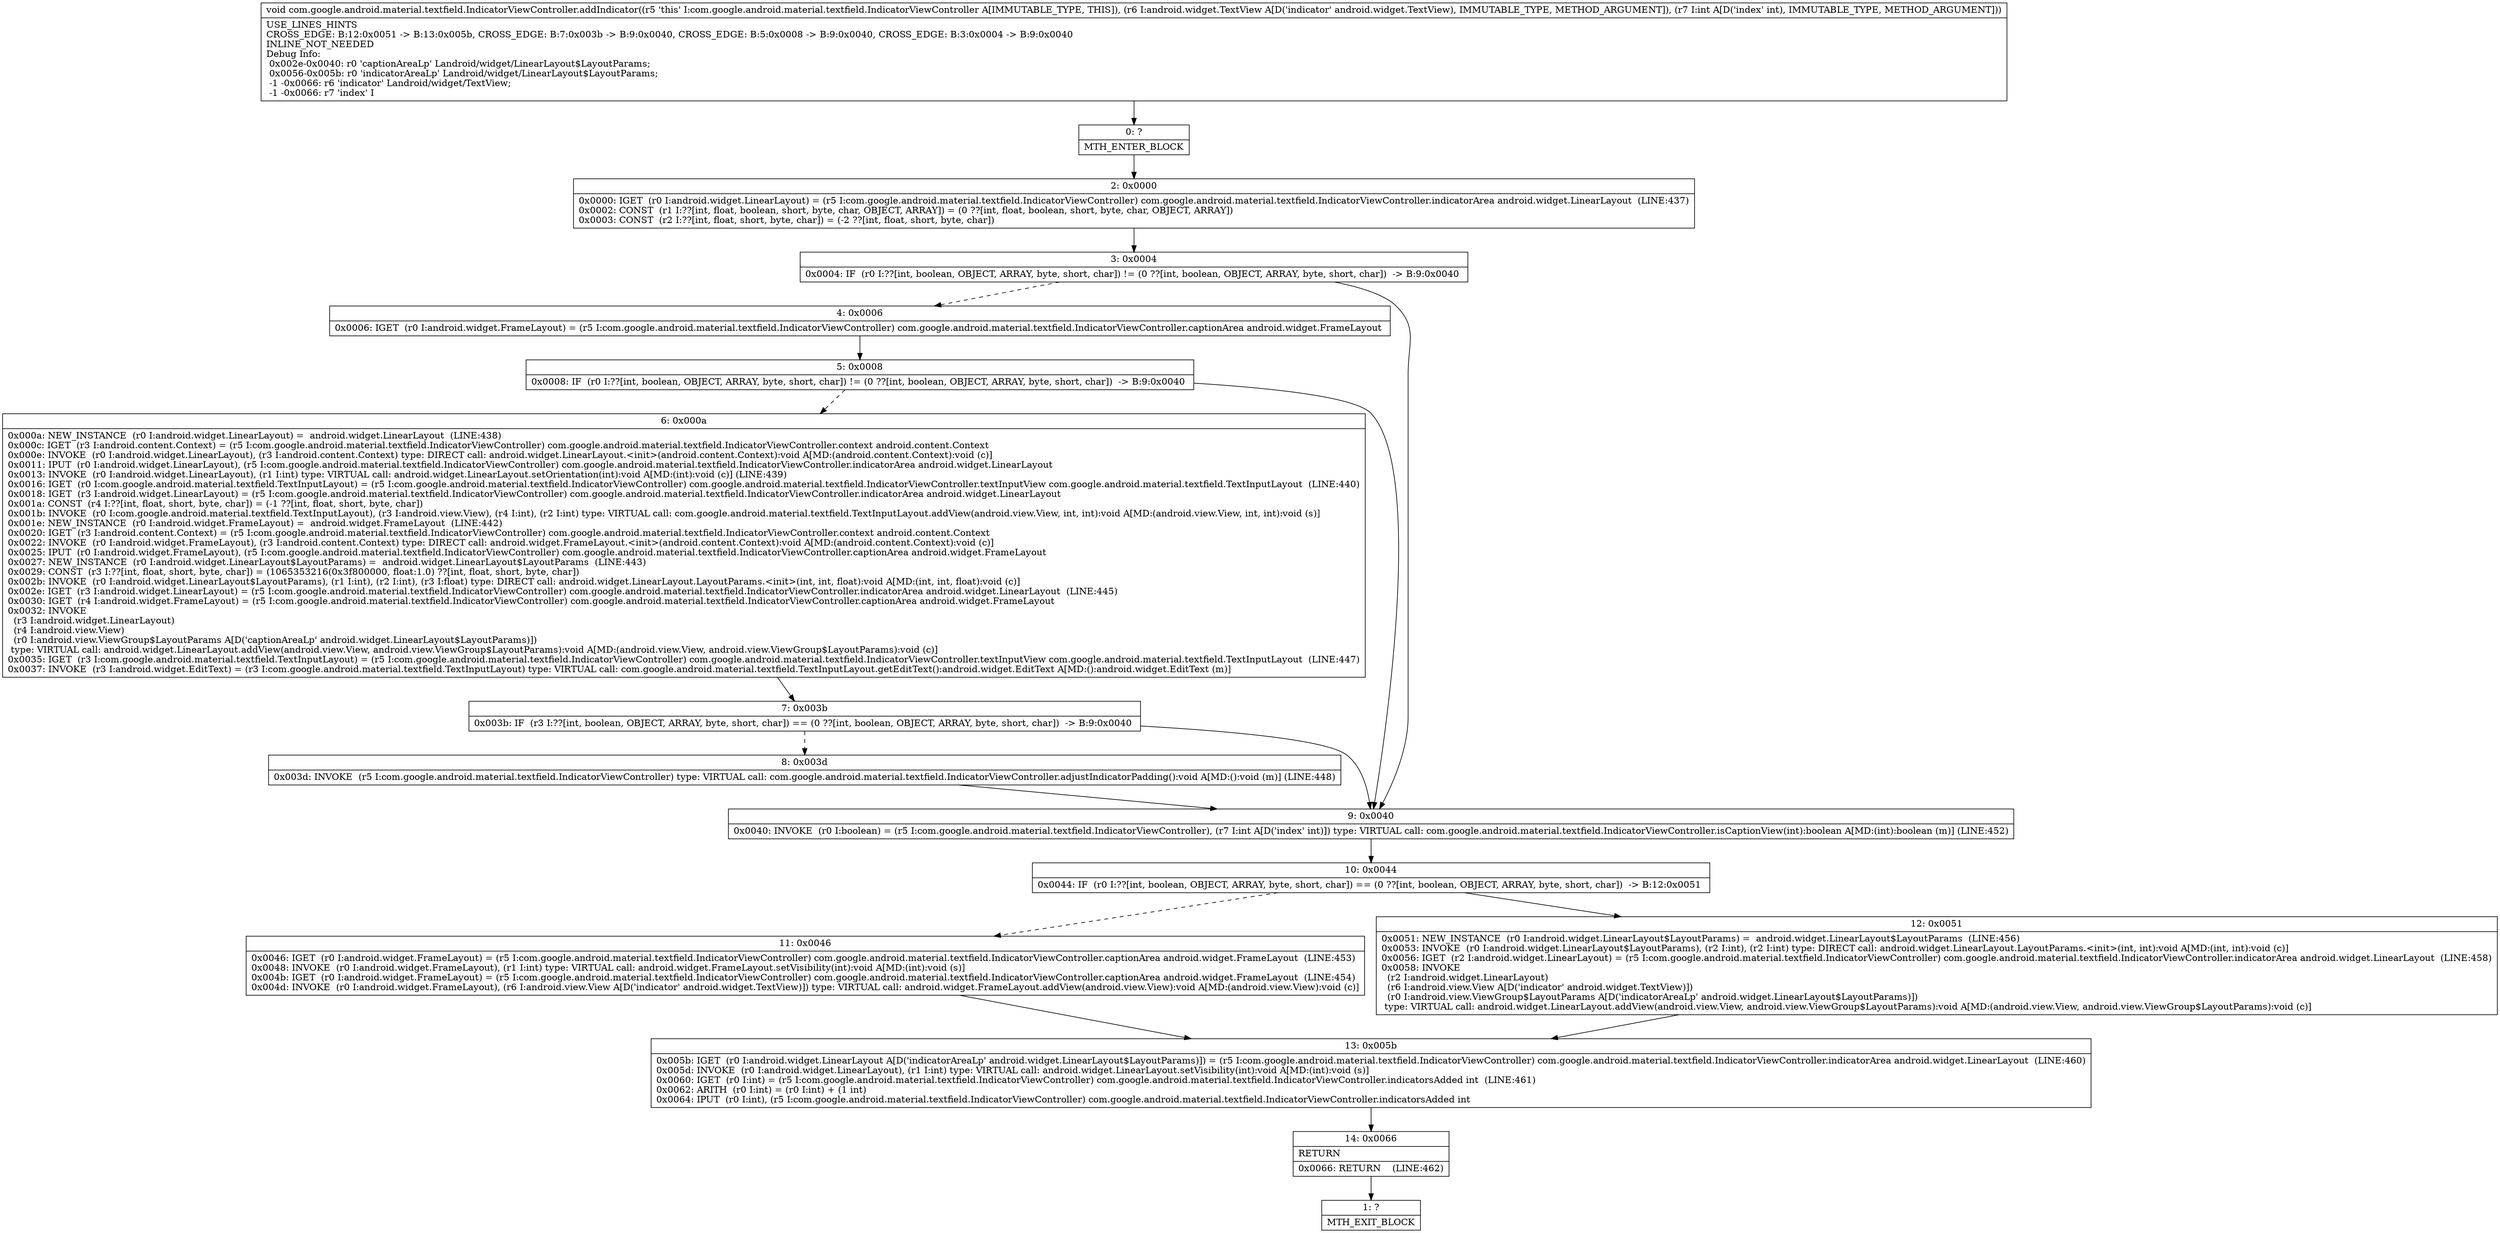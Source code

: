 digraph "CFG forcom.google.android.material.textfield.IndicatorViewController.addIndicator(Landroid\/widget\/TextView;I)V" {
Node_0 [shape=record,label="{0\:\ ?|MTH_ENTER_BLOCK\l}"];
Node_2 [shape=record,label="{2\:\ 0x0000|0x0000: IGET  (r0 I:android.widget.LinearLayout) = (r5 I:com.google.android.material.textfield.IndicatorViewController) com.google.android.material.textfield.IndicatorViewController.indicatorArea android.widget.LinearLayout  (LINE:437)\l0x0002: CONST  (r1 I:??[int, float, boolean, short, byte, char, OBJECT, ARRAY]) = (0 ??[int, float, boolean, short, byte, char, OBJECT, ARRAY]) \l0x0003: CONST  (r2 I:??[int, float, short, byte, char]) = (\-2 ??[int, float, short, byte, char]) \l}"];
Node_3 [shape=record,label="{3\:\ 0x0004|0x0004: IF  (r0 I:??[int, boolean, OBJECT, ARRAY, byte, short, char]) != (0 ??[int, boolean, OBJECT, ARRAY, byte, short, char])  \-\> B:9:0x0040 \l}"];
Node_4 [shape=record,label="{4\:\ 0x0006|0x0006: IGET  (r0 I:android.widget.FrameLayout) = (r5 I:com.google.android.material.textfield.IndicatorViewController) com.google.android.material.textfield.IndicatorViewController.captionArea android.widget.FrameLayout \l}"];
Node_5 [shape=record,label="{5\:\ 0x0008|0x0008: IF  (r0 I:??[int, boolean, OBJECT, ARRAY, byte, short, char]) != (0 ??[int, boolean, OBJECT, ARRAY, byte, short, char])  \-\> B:9:0x0040 \l}"];
Node_6 [shape=record,label="{6\:\ 0x000a|0x000a: NEW_INSTANCE  (r0 I:android.widget.LinearLayout) =  android.widget.LinearLayout  (LINE:438)\l0x000c: IGET  (r3 I:android.content.Context) = (r5 I:com.google.android.material.textfield.IndicatorViewController) com.google.android.material.textfield.IndicatorViewController.context android.content.Context \l0x000e: INVOKE  (r0 I:android.widget.LinearLayout), (r3 I:android.content.Context) type: DIRECT call: android.widget.LinearLayout.\<init\>(android.content.Context):void A[MD:(android.content.Context):void (c)]\l0x0011: IPUT  (r0 I:android.widget.LinearLayout), (r5 I:com.google.android.material.textfield.IndicatorViewController) com.google.android.material.textfield.IndicatorViewController.indicatorArea android.widget.LinearLayout \l0x0013: INVOKE  (r0 I:android.widget.LinearLayout), (r1 I:int) type: VIRTUAL call: android.widget.LinearLayout.setOrientation(int):void A[MD:(int):void (c)] (LINE:439)\l0x0016: IGET  (r0 I:com.google.android.material.textfield.TextInputLayout) = (r5 I:com.google.android.material.textfield.IndicatorViewController) com.google.android.material.textfield.IndicatorViewController.textInputView com.google.android.material.textfield.TextInputLayout  (LINE:440)\l0x0018: IGET  (r3 I:android.widget.LinearLayout) = (r5 I:com.google.android.material.textfield.IndicatorViewController) com.google.android.material.textfield.IndicatorViewController.indicatorArea android.widget.LinearLayout \l0x001a: CONST  (r4 I:??[int, float, short, byte, char]) = (\-1 ??[int, float, short, byte, char]) \l0x001b: INVOKE  (r0 I:com.google.android.material.textfield.TextInputLayout), (r3 I:android.view.View), (r4 I:int), (r2 I:int) type: VIRTUAL call: com.google.android.material.textfield.TextInputLayout.addView(android.view.View, int, int):void A[MD:(android.view.View, int, int):void (s)]\l0x001e: NEW_INSTANCE  (r0 I:android.widget.FrameLayout) =  android.widget.FrameLayout  (LINE:442)\l0x0020: IGET  (r3 I:android.content.Context) = (r5 I:com.google.android.material.textfield.IndicatorViewController) com.google.android.material.textfield.IndicatorViewController.context android.content.Context \l0x0022: INVOKE  (r0 I:android.widget.FrameLayout), (r3 I:android.content.Context) type: DIRECT call: android.widget.FrameLayout.\<init\>(android.content.Context):void A[MD:(android.content.Context):void (c)]\l0x0025: IPUT  (r0 I:android.widget.FrameLayout), (r5 I:com.google.android.material.textfield.IndicatorViewController) com.google.android.material.textfield.IndicatorViewController.captionArea android.widget.FrameLayout \l0x0027: NEW_INSTANCE  (r0 I:android.widget.LinearLayout$LayoutParams) =  android.widget.LinearLayout$LayoutParams  (LINE:443)\l0x0029: CONST  (r3 I:??[int, float, short, byte, char]) = (1065353216(0x3f800000, float:1.0) ??[int, float, short, byte, char]) \l0x002b: INVOKE  (r0 I:android.widget.LinearLayout$LayoutParams), (r1 I:int), (r2 I:int), (r3 I:float) type: DIRECT call: android.widget.LinearLayout.LayoutParams.\<init\>(int, int, float):void A[MD:(int, int, float):void (c)]\l0x002e: IGET  (r3 I:android.widget.LinearLayout) = (r5 I:com.google.android.material.textfield.IndicatorViewController) com.google.android.material.textfield.IndicatorViewController.indicatorArea android.widget.LinearLayout  (LINE:445)\l0x0030: IGET  (r4 I:android.widget.FrameLayout) = (r5 I:com.google.android.material.textfield.IndicatorViewController) com.google.android.material.textfield.IndicatorViewController.captionArea android.widget.FrameLayout \l0x0032: INVOKE  \l  (r3 I:android.widget.LinearLayout)\l  (r4 I:android.view.View)\l  (r0 I:android.view.ViewGroup$LayoutParams A[D('captionAreaLp' android.widget.LinearLayout$LayoutParams)])\l type: VIRTUAL call: android.widget.LinearLayout.addView(android.view.View, android.view.ViewGroup$LayoutParams):void A[MD:(android.view.View, android.view.ViewGroup$LayoutParams):void (c)]\l0x0035: IGET  (r3 I:com.google.android.material.textfield.TextInputLayout) = (r5 I:com.google.android.material.textfield.IndicatorViewController) com.google.android.material.textfield.IndicatorViewController.textInputView com.google.android.material.textfield.TextInputLayout  (LINE:447)\l0x0037: INVOKE  (r3 I:android.widget.EditText) = (r3 I:com.google.android.material.textfield.TextInputLayout) type: VIRTUAL call: com.google.android.material.textfield.TextInputLayout.getEditText():android.widget.EditText A[MD:():android.widget.EditText (m)]\l}"];
Node_7 [shape=record,label="{7\:\ 0x003b|0x003b: IF  (r3 I:??[int, boolean, OBJECT, ARRAY, byte, short, char]) == (0 ??[int, boolean, OBJECT, ARRAY, byte, short, char])  \-\> B:9:0x0040 \l}"];
Node_8 [shape=record,label="{8\:\ 0x003d|0x003d: INVOKE  (r5 I:com.google.android.material.textfield.IndicatorViewController) type: VIRTUAL call: com.google.android.material.textfield.IndicatorViewController.adjustIndicatorPadding():void A[MD:():void (m)] (LINE:448)\l}"];
Node_9 [shape=record,label="{9\:\ 0x0040|0x0040: INVOKE  (r0 I:boolean) = (r5 I:com.google.android.material.textfield.IndicatorViewController), (r7 I:int A[D('index' int)]) type: VIRTUAL call: com.google.android.material.textfield.IndicatorViewController.isCaptionView(int):boolean A[MD:(int):boolean (m)] (LINE:452)\l}"];
Node_10 [shape=record,label="{10\:\ 0x0044|0x0044: IF  (r0 I:??[int, boolean, OBJECT, ARRAY, byte, short, char]) == (0 ??[int, boolean, OBJECT, ARRAY, byte, short, char])  \-\> B:12:0x0051 \l}"];
Node_11 [shape=record,label="{11\:\ 0x0046|0x0046: IGET  (r0 I:android.widget.FrameLayout) = (r5 I:com.google.android.material.textfield.IndicatorViewController) com.google.android.material.textfield.IndicatorViewController.captionArea android.widget.FrameLayout  (LINE:453)\l0x0048: INVOKE  (r0 I:android.widget.FrameLayout), (r1 I:int) type: VIRTUAL call: android.widget.FrameLayout.setVisibility(int):void A[MD:(int):void (s)]\l0x004b: IGET  (r0 I:android.widget.FrameLayout) = (r5 I:com.google.android.material.textfield.IndicatorViewController) com.google.android.material.textfield.IndicatorViewController.captionArea android.widget.FrameLayout  (LINE:454)\l0x004d: INVOKE  (r0 I:android.widget.FrameLayout), (r6 I:android.view.View A[D('indicator' android.widget.TextView)]) type: VIRTUAL call: android.widget.FrameLayout.addView(android.view.View):void A[MD:(android.view.View):void (c)]\l}"];
Node_13 [shape=record,label="{13\:\ 0x005b|0x005b: IGET  (r0 I:android.widget.LinearLayout A[D('indicatorAreaLp' android.widget.LinearLayout$LayoutParams)]) = (r5 I:com.google.android.material.textfield.IndicatorViewController) com.google.android.material.textfield.IndicatorViewController.indicatorArea android.widget.LinearLayout  (LINE:460)\l0x005d: INVOKE  (r0 I:android.widget.LinearLayout), (r1 I:int) type: VIRTUAL call: android.widget.LinearLayout.setVisibility(int):void A[MD:(int):void (s)]\l0x0060: IGET  (r0 I:int) = (r5 I:com.google.android.material.textfield.IndicatorViewController) com.google.android.material.textfield.IndicatorViewController.indicatorsAdded int  (LINE:461)\l0x0062: ARITH  (r0 I:int) = (r0 I:int) + (1 int) \l0x0064: IPUT  (r0 I:int), (r5 I:com.google.android.material.textfield.IndicatorViewController) com.google.android.material.textfield.IndicatorViewController.indicatorsAdded int \l}"];
Node_14 [shape=record,label="{14\:\ 0x0066|RETURN\l|0x0066: RETURN    (LINE:462)\l}"];
Node_1 [shape=record,label="{1\:\ ?|MTH_EXIT_BLOCK\l}"];
Node_12 [shape=record,label="{12\:\ 0x0051|0x0051: NEW_INSTANCE  (r0 I:android.widget.LinearLayout$LayoutParams) =  android.widget.LinearLayout$LayoutParams  (LINE:456)\l0x0053: INVOKE  (r0 I:android.widget.LinearLayout$LayoutParams), (r2 I:int), (r2 I:int) type: DIRECT call: android.widget.LinearLayout.LayoutParams.\<init\>(int, int):void A[MD:(int, int):void (c)]\l0x0056: IGET  (r2 I:android.widget.LinearLayout) = (r5 I:com.google.android.material.textfield.IndicatorViewController) com.google.android.material.textfield.IndicatorViewController.indicatorArea android.widget.LinearLayout  (LINE:458)\l0x0058: INVOKE  \l  (r2 I:android.widget.LinearLayout)\l  (r6 I:android.view.View A[D('indicator' android.widget.TextView)])\l  (r0 I:android.view.ViewGroup$LayoutParams A[D('indicatorAreaLp' android.widget.LinearLayout$LayoutParams)])\l type: VIRTUAL call: android.widget.LinearLayout.addView(android.view.View, android.view.ViewGroup$LayoutParams):void A[MD:(android.view.View, android.view.ViewGroup$LayoutParams):void (c)]\l}"];
MethodNode[shape=record,label="{void com.google.android.material.textfield.IndicatorViewController.addIndicator((r5 'this' I:com.google.android.material.textfield.IndicatorViewController A[IMMUTABLE_TYPE, THIS]), (r6 I:android.widget.TextView A[D('indicator' android.widget.TextView), IMMUTABLE_TYPE, METHOD_ARGUMENT]), (r7 I:int A[D('index' int), IMMUTABLE_TYPE, METHOD_ARGUMENT]))  | USE_LINES_HINTS\lCROSS_EDGE: B:12:0x0051 \-\> B:13:0x005b, CROSS_EDGE: B:7:0x003b \-\> B:9:0x0040, CROSS_EDGE: B:5:0x0008 \-\> B:9:0x0040, CROSS_EDGE: B:3:0x0004 \-\> B:9:0x0040\lINLINE_NOT_NEEDED\lDebug Info:\l  0x002e\-0x0040: r0 'captionAreaLp' Landroid\/widget\/LinearLayout$LayoutParams;\l  0x0056\-0x005b: r0 'indicatorAreaLp' Landroid\/widget\/LinearLayout$LayoutParams;\l  \-1 \-0x0066: r6 'indicator' Landroid\/widget\/TextView;\l  \-1 \-0x0066: r7 'index' I\l}"];
MethodNode -> Node_0;Node_0 -> Node_2;
Node_2 -> Node_3;
Node_3 -> Node_4[style=dashed];
Node_3 -> Node_9;
Node_4 -> Node_5;
Node_5 -> Node_6[style=dashed];
Node_5 -> Node_9;
Node_6 -> Node_7;
Node_7 -> Node_8[style=dashed];
Node_7 -> Node_9;
Node_8 -> Node_9;
Node_9 -> Node_10;
Node_10 -> Node_11[style=dashed];
Node_10 -> Node_12;
Node_11 -> Node_13;
Node_13 -> Node_14;
Node_14 -> Node_1;
Node_12 -> Node_13;
}

